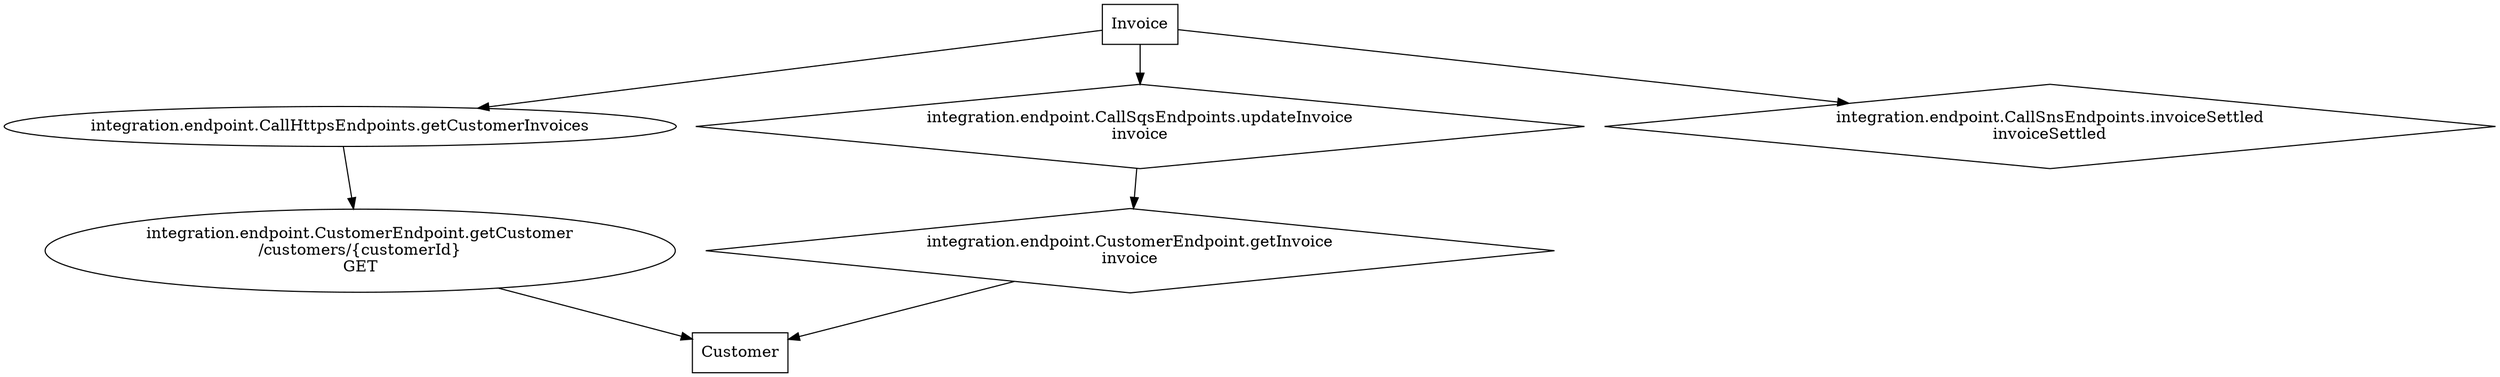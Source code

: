 digraph G {
  "1" [label="Customer" shape="rectangle"]
  "2" [label="Invoice" shape="rectangle"]

  "1#6e184a1a-b56b-4765-86db-f7ecc8173e78" [label="integration.endpoint.CustomerEndpoint.getCustomer\n/customers/{customerId}\nGET" shape="ellipse"]
  "1#f3a6ead6-80b4-441e-9c2d-bf27b6301630" [label="integration.endpoint.CustomerEndpoint.getInvoice\ninvoice" shape="diamond"]
  "2#2d9f08b8-c469-4ead-8d79-38e2e6070ffe" [label="integration.endpoint.CallHttpsEndpoints.getCustomerInvoices" shape="ellipse"]
  "2#afef900b-313a-45ec-a507-6dd629714eed" [label="integration.endpoint.CallSqsEndpoints.updateInvoice\ninvoice" shape="diamond"]
  "2#eece73d3-d53d-43d5-aea1-dde19a81647a" [label="integration.endpoint.CallSnsEndpoints.invoiceSettled\ninvoiceSettled" shape="diamond"]
  "1#6e184a1a-b56b-4765-86db-f7ecc8173e78" -> "1"
  "1#f3a6ead6-80b4-441e-9c2d-bf27b6301630" -> "1"
  "2#2d9f08b8-c469-4ead-8d79-38e2e6070ffe" -> "1#6e184a1a-b56b-4765-86db-f7ecc8173e78"
  "2" -> "2#2d9f08b8-c469-4ead-8d79-38e2e6070ffe"
  "2#afef900b-313a-45ec-a507-6dd629714eed" -> "1#f3a6ead6-80b4-441e-9c2d-bf27b6301630"
  "2" -> "2#afef900b-313a-45ec-a507-6dd629714eed"
  "2" -> "2#eece73d3-d53d-43d5-aea1-dde19a81647a"
}